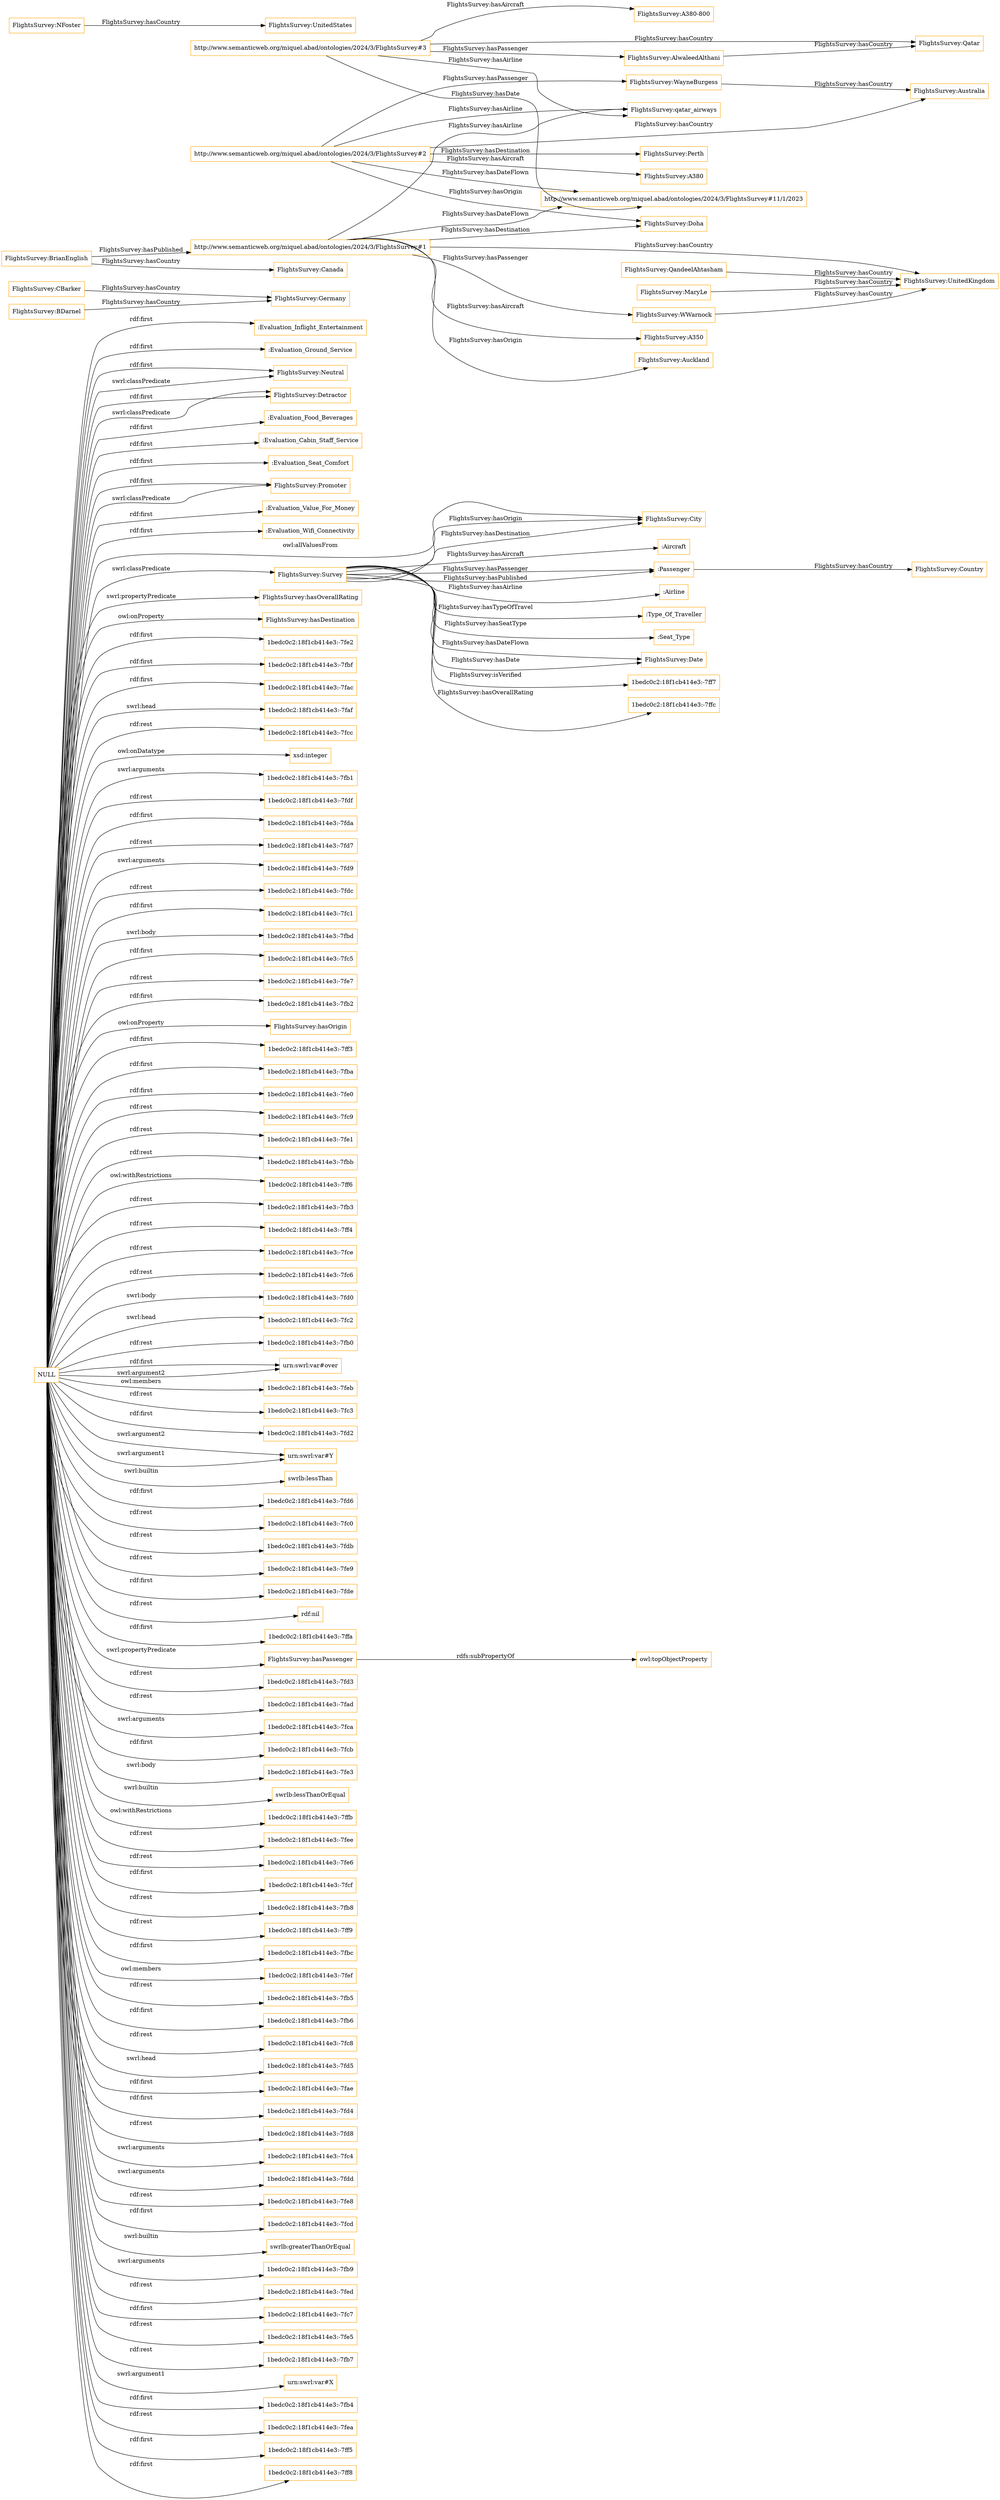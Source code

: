 digraph ar2dtool_diagram { 
rankdir=LR;
size="1501"
node [shape = rectangle, color="orange"]; ":Evaluation_Inflight_Entertainment" ":Evaluation_Ground_Service" "FlightsSurvey:Neutral" "FlightsSurvey:Detractor" ":Evaluation_Food_Beverages" ":Evaluation_Cabin_Staff_Service" ":Aircraft" ":Evaluation_Seat_Comfort" ":Passenger" "FlightsSurvey:Promoter" ":Evaluation_Value_For_Money" ":Airline" ":Type_Of_Traveller" "FlightsSurvey:Country" ":Evaluation_Wifi_Connectivity" "FlightsSurvey:City" ":Seat_Type" "FlightsSurvey:Date" "FlightsSurvey:Survey" ; /*classes style*/
	"NULL" -> "FlightsSurvey:hasOverallRating" [ label = "swrl:propertyPredicate" ];
	"NULL" -> "FlightsSurvey:hasDestination" [ label = "owl:onProperty" ];
	"NULL" -> "1bedc0c2:18f1cb414e3:-7fe2" [ label = "rdf:first" ];
	"NULL" -> "1bedc0c2:18f1cb414e3:-7fbf" [ label = "rdf:first" ];
	"NULL" -> "1bedc0c2:18f1cb414e3:-7fac" [ label = "rdf:first" ];
	"NULL" -> "1bedc0c2:18f1cb414e3:-7faf" [ label = "swrl:head" ];
	"NULL" -> "1bedc0c2:18f1cb414e3:-7fcc" [ label = "rdf:rest" ];
	"NULL" -> "xsd:integer" [ label = "owl:onDatatype" ];
	"NULL" -> "1bedc0c2:18f1cb414e3:-7fb1" [ label = "swrl:arguments" ];
	"NULL" -> "1bedc0c2:18f1cb414e3:-7fdf" [ label = "rdf:rest" ];
	"NULL" -> "1bedc0c2:18f1cb414e3:-7fda" [ label = "rdf:first" ];
	"NULL" -> "1bedc0c2:18f1cb414e3:-7fd7" [ label = "rdf:rest" ];
	"NULL" -> "FlightsSurvey:Promoter" [ label = "rdf:first" ];
	"NULL" -> "1bedc0c2:18f1cb414e3:-7fd9" [ label = "swrl:arguments" ];
	"NULL" -> "1bedc0c2:18f1cb414e3:-7fdc" [ label = "rdf:rest" ];
	"NULL" -> "1bedc0c2:18f1cb414e3:-7fc1" [ label = "rdf:first" ];
	"NULL" -> "1bedc0c2:18f1cb414e3:-7fbd" [ label = "swrl:body" ];
	"NULL" -> "1bedc0c2:18f1cb414e3:-7fc5" [ label = "rdf:first" ];
	"NULL" -> "1bedc0c2:18f1cb414e3:-7fe7" [ label = "rdf:rest" ];
	"NULL" -> "FlightsSurvey:Neutral" [ label = "rdf:first" ];
	"NULL" -> "1bedc0c2:18f1cb414e3:-7fb2" [ label = "rdf:first" ];
	"NULL" -> "FlightsSurvey:hasOrigin" [ label = "owl:onProperty" ];
	"NULL" -> "1bedc0c2:18f1cb414e3:-7ff3" [ label = "rdf:first" ];
	"NULL" -> "1bedc0c2:18f1cb414e3:-7fba" [ label = "rdf:first" ];
	"NULL" -> "1bedc0c2:18f1cb414e3:-7fe0" [ label = "rdf:first" ];
	"NULL" -> "1bedc0c2:18f1cb414e3:-7fc9" [ label = "rdf:rest" ];
	"NULL" -> "1bedc0c2:18f1cb414e3:-7fe1" [ label = "rdf:rest" ];
	"NULL" -> "1bedc0c2:18f1cb414e3:-7fbb" [ label = "rdf:rest" ];
	"NULL" -> "1bedc0c2:18f1cb414e3:-7ff6" [ label = "owl:withRestrictions" ];
	"NULL" -> "1bedc0c2:18f1cb414e3:-7fb3" [ label = "rdf:rest" ];
	"NULL" -> ":Evaluation_Food_Beverages" [ label = "rdf:first" ];
	"NULL" -> "1bedc0c2:18f1cb414e3:-7ff4" [ label = "rdf:rest" ];
	"NULL" -> "1bedc0c2:18f1cb414e3:-7fce" [ label = "rdf:rest" ];
	"NULL" -> "1bedc0c2:18f1cb414e3:-7fc6" [ label = "rdf:rest" ];
	"NULL" -> "1bedc0c2:18f1cb414e3:-7fd0" [ label = "swrl:body" ];
	"NULL" -> ":Evaluation_Value_For_Money" [ label = "rdf:first" ];
	"NULL" -> "1bedc0c2:18f1cb414e3:-7fc2" [ label = "swrl:head" ];
	"NULL" -> "1bedc0c2:18f1cb414e3:-7fb0" [ label = "rdf:rest" ];
	"NULL" -> "urn:swrl:var#over" [ label = "rdf:first" ];
	"NULL" -> "1bedc0c2:18f1cb414e3:-7feb" [ label = "owl:members" ];
	"NULL" -> "1bedc0c2:18f1cb414e3:-7fc3" [ label = "rdf:rest" ];
	"NULL" -> "FlightsSurvey:Neutral" [ label = "swrl:classPredicate" ];
	"NULL" -> "1bedc0c2:18f1cb414e3:-7fd2" [ label = "rdf:first" ];
	"NULL" -> "urn:swrl:var#Y" [ label = "swrl:argument2" ];
	"NULL" -> "swrlb:lessThan" [ label = "swrl:builtin" ];
	"NULL" -> "1bedc0c2:18f1cb414e3:-7fd6" [ label = "rdf:first" ];
	"NULL" -> ":Evaluation_Inflight_Entertainment" [ label = "rdf:first" ];
	"NULL" -> "1bedc0c2:18f1cb414e3:-7fc0" [ label = "rdf:rest" ];
	"NULL" -> "1bedc0c2:18f1cb414e3:-7fdb" [ label = "rdf:rest" ];
	"NULL" -> "1bedc0c2:18f1cb414e3:-7fe9" [ label = "rdf:rest" ];
	"NULL" -> "1bedc0c2:18f1cb414e3:-7fde" [ label = "rdf:first" ];
	"NULL" -> "rdf:nil" [ label = "rdf:rest" ];
	"NULL" -> "1bedc0c2:18f1cb414e3:-7ffa" [ label = "rdf:first" ];
	"NULL" -> "FlightsSurvey:hasPassenger" [ label = "swrl:propertyPredicate" ];
	"NULL" -> "1bedc0c2:18f1cb414e3:-7fd3" [ label = "rdf:rest" ];
	"NULL" -> "1bedc0c2:18f1cb414e3:-7fad" [ label = "rdf:rest" ];
	"NULL" -> "1bedc0c2:18f1cb414e3:-7fca" [ label = "swrl:arguments" ];
	"NULL" -> "1bedc0c2:18f1cb414e3:-7fcb" [ label = "rdf:first" ];
	"NULL" -> "1bedc0c2:18f1cb414e3:-7fe3" [ label = "swrl:body" ];
	"NULL" -> "swrlb:lessThanOrEqual" [ label = "swrl:builtin" ];
	"NULL" -> "1bedc0c2:18f1cb414e3:-7ffb" [ label = "owl:withRestrictions" ];
	"NULL" -> "1bedc0c2:18f1cb414e3:-7fee" [ label = "rdf:rest" ];
	"NULL" -> "1bedc0c2:18f1cb414e3:-7fe6" [ label = "rdf:rest" ];
	"NULL" -> "1bedc0c2:18f1cb414e3:-7fcf" [ label = "rdf:first" ];
	"NULL" -> "1bedc0c2:18f1cb414e3:-7fb8" [ label = "rdf:rest" ];
	"NULL" -> "FlightsSurvey:Detractor" [ label = "rdf:first" ];
	"NULL" -> "1bedc0c2:18f1cb414e3:-7ff9" [ label = "rdf:rest" ];
	"NULL" -> "1bedc0c2:18f1cb414e3:-7fbc" [ label = "rdf:first" ];
	"NULL" -> "urn:swrl:var#Y" [ label = "swrl:argument1" ];
	"NULL" -> "1bedc0c2:18f1cb414e3:-7fef" [ label = "owl:members" ];
	"NULL" -> "1bedc0c2:18f1cb414e3:-7fb5" [ label = "rdf:rest" ];
	"NULL" -> "urn:swrl:var#over" [ label = "swrl:argument2" ];
	"NULL" -> "1bedc0c2:18f1cb414e3:-7fb6" [ label = "rdf:first" ];
	"NULL" -> ":Evaluation_Cabin_Staff_Service" [ label = "rdf:first" ];
	"NULL" -> "FlightsSurvey:Survey" [ label = "swrl:classPredicate" ];
	"NULL" -> "1bedc0c2:18f1cb414e3:-7fc8" [ label = "rdf:rest" ];
	"NULL" -> "1bedc0c2:18f1cb414e3:-7fd5" [ label = "swrl:head" ];
	"NULL" -> ":Evaluation_Wifi_Connectivity" [ label = "rdf:first" ];
	"NULL" -> "1bedc0c2:18f1cb414e3:-7fae" [ label = "rdf:first" ];
	"NULL" -> "1bedc0c2:18f1cb414e3:-7fd4" [ label = "rdf:first" ];
	"NULL" -> "1bedc0c2:18f1cb414e3:-7fd8" [ label = "rdf:rest" ];
	"NULL" -> "1bedc0c2:18f1cb414e3:-7fc4" [ label = "swrl:arguments" ];
	"NULL" -> "FlightsSurvey:City" [ label = "owl:allValuesFrom" ];
	"NULL" -> "1bedc0c2:18f1cb414e3:-7fdd" [ label = "swrl:arguments" ];
	"NULL" -> "1bedc0c2:18f1cb414e3:-7fe8" [ label = "rdf:rest" ];
	"NULL" -> "1bedc0c2:18f1cb414e3:-7fcd" [ label = "rdf:first" ];
	"NULL" -> "swrlb:greaterThanOrEqual" [ label = "swrl:builtin" ];
	"NULL" -> "1bedc0c2:18f1cb414e3:-7fb9" [ label = "swrl:arguments" ];
	"NULL" -> "FlightsSurvey:Promoter" [ label = "swrl:classPredicate" ];
	"NULL" -> "1bedc0c2:18f1cb414e3:-7fed" [ label = "rdf:rest" ];
	"NULL" -> "1bedc0c2:18f1cb414e3:-7fc7" [ label = "rdf:first" ];
	"NULL" -> "1bedc0c2:18f1cb414e3:-7fe5" [ label = "rdf:rest" ];
	"NULL" -> "1bedc0c2:18f1cb414e3:-7fb7" [ label = "rdf:rest" ];
	"NULL" -> "urn:swrl:var#X" [ label = "swrl:argument1" ];
	"NULL" -> ":Evaluation_Ground_Service" [ label = "rdf:first" ];
	"NULL" -> "1bedc0c2:18f1cb414e3:-7fb4" [ label = "rdf:first" ];
	"NULL" -> ":Evaluation_Seat_Comfort" [ label = "rdf:first" ];
	"NULL" -> "1bedc0c2:18f1cb414e3:-7fea" [ label = "rdf:rest" ];
	"NULL" -> "1bedc0c2:18f1cb414e3:-7ff5" [ label = "rdf:first" ];
	"NULL" -> "1bedc0c2:18f1cb414e3:-7ff8" [ label = "rdf:first" ];
	"NULL" -> "FlightsSurvey:Detractor" [ label = "swrl:classPredicate" ];
	"FlightsSurvey:CBarker" -> "FlightsSurvey:Germany" [ label = "FlightsSurvey:hasCountry" ];
	"FlightsSurvey:hasPassenger" -> "owl:topObjectProperty" [ label = "rdfs:subPropertyOf" ];
	"FlightsSurvey:MaryLe" -> "FlightsSurvey:UnitedKingdom" [ label = "FlightsSurvey:hasCountry" ];
	"FlightsSurvey:BrianEnglish" -> "http://www.semanticweb.org/miquel.abad/ontologies/2024/3/FlightsSurvey#1" [ label = "FlightsSurvey:hasPublished" ];
	"FlightsSurvey:BrianEnglish" -> "FlightsSurvey:Canada" [ label = "FlightsSurvey:hasCountry" ];
	"FlightsSurvey:WayneBurgess" -> "FlightsSurvey:Australia" [ label = "FlightsSurvey:hasCountry" ];
	"FlightsSurvey:QandeelAhtasham" -> "FlightsSurvey:UnitedKingdom" [ label = "FlightsSurvey:hasCountry" ];
	"http://www.semanticweb.org/miquel.abad/ontologies/2024/3/FlightsSurvey#3" -> "FlightsSurvey:AlwaleedAlthani" [ label = "FlightsSurvey:hasPassenger" ];
	"http://www.semanticweb.org/miquel.abad/ontologies/2024/3/FlightsSurvey#3" -> "http://www.semanticweb.org/miquel.abad/ontologies/2024/3/FlightsSurvey#11/1/2023" [ label = "FlightsSurvey:hasDate" ];
	"http://www.semanticweb.org/miquel.abad/ontologies/2024/3/FlightsSurvey#3" -> "FlightsSurvey:Qatar" [ label = "FlightsSurvey:hasCountry" ];
	"http://www.semanticweb.org/miquel.abad/ontologies/2024/3/FlightsSurvey#3" -> "FlightsSurvey:qatar_airways" [ label = "FlightsSurvey:hasAirline" ];
	"http://www.semanticweb.org/miquel.abad/ontologies/2024/3/FlightsSurvey#3" -> "FlightsSurvey:A380-800" [ label = "FlightsSurvey:hasAircraft" ];
	"FlightsSurvey:BDarnel" -> "FlightsSurvey:Germany" [ label = "FlightsSurvey:hasCountry" ];
	"FlightsSurvey:WWarnock" -> "FlightsSurvey:UnitedKingdom" [ label = "FlightsSurvey:hasCountry" ];
	"http://www.semanticweb.org/miquel.abad/ontologies/2024/3/FlightsSurvey#2" -> "FlightsSurvey:qatar_airways" [ label = "FlightsSurvey:hasAirline" ];
	"http://www.semanticweb.org/miquel.abad/ontologies/2024/3/FlightsSurvey#2" -> "FlightsSurvey:A380" [ label = "FlightsSurvey:hasAircraft" ];
	"http://www.semanticweb.org/miquel.abad/ontologies/2024/3/FlightsSurvey#2" -> "FlightsSurvey:Perth" [ label = "FlightsSurvey:hasDestination" ];
	"http://www.semanticweb.org/miquel.abad/ontologies/2024/3/FlightsSurvey#2" -> "http://www.semanticweb.org/miquel.abad/ontologies/2024/3/FlightsSurvey#11/1/2023" [ label = "FlightsSurvey:hasDateFlown" ];
	"http://www.semanticweb.org/miquel.abad/ontologies/2024/3/FlightsSurvey#2" -> "FlightsSurvey:Doha" [ label = "FlightsSurvey:hasOrigin" ];
	"http://www.semanticweb.org/miquel.abad/ontologies/2024/3/FlightsSurvey#2" -> "FlightsSurvey:WayneBurgess" [ label = "FlightsSurvey:hasPassenger" ];
	"http://www.semanticweb.org/miquel.abad/ontologies/2024/3/FlightsSurvey#2" -> "FlightsSurvey:Australia" [ label = "FlightsSurvey:hasCountry" ];
	"FlightsSurvey:AlwaleedAlthani" -> "FlightsSurvey:Qatar" [ label = "FlightsSurvey:hasCountry" ];
	"FlightsSurvey:NFoster" -> "FlightsSurvey:UnitedStates" [ label = "FlightsSurvey:hasCountry" ];
	"http://www.semanticweb.org/miquel.abad/ontologies/2024/3/FlightsSurvey#1" -> "FlightsSurvey:qatar_airways" [ label = "FlightsSurvey:hasAirline" ];
	"http://www.semanticweb.org/miquel.abad/ontologies/2024/3/FlightsSurvey#1" -> "FlightsSurvey:WWarnock" [ label = "FlightsSurvey:hasPassenger" ];
	"http://www.semanticweb.org/miquel.abad/ontologies/2024/3/FlightsSurvey#1" -> "FlightsSurvey:Doha" [ label = "FlightsSurvey:hasDestination" ];
	"http://www.semanticweb.org/miquel.abad/ontologies/2024/3/FlightsSurvey#1" -> "http://www.semanticweb.org/miquel.abad/ontologies/2024/3/FlightsSurvey#11/1/2023" [ label = "FlightsSurvey:hasDateFlown" ];
	"http://www.semanticweb.org/miquel.abad/ontologies/2024/3/FlightsSurvey#1" -> "FlightsSurvey:A350" [ label = "FlightsSurvey:hasAircraft" ];
	"http://www.semanticweb.org/miquel.abad/ontologies/2024/3/FlightsSurvey#1" -> "FlightsSurvey:Auckland" [ label = "FlightsSurvey:hasOrigin" ];
	"http://www.semanticweb.org/miquel.abad/ontologies/2024/3/FlightsSurvey#1" -> "FlightsSurvey:UnitedKingdom" [ label = "FlightsSurvey:hasCountry" ];
	"FlightsSurvey:Survey" -> "FlightsSurvey:Date" [ label = "FlightsSurvey:hasDateFlown" ];
	"FlightsSurvey:Survey" -> ":Passenger" [ label = "FlightsSurvey:hasPassenger" ];
	"FlightsSurvey:Survey" -> "FlightsSurvey:Date" [ label = "FlightsSurvey:hasDate" ];
	"FlightsSurvey:Survey" -> "FlightsSurvey:City" [ label = "FlightsSurvey:hasOrigin" ];
	"FlightsSurvey:Survey" -> ":Passenger" [ label = "FlightsSurvey:hasPublished" ];
	"FlightsSurvey:Survey" -> "FlightsSurvey:City" [ label = "FlightsSurvey:hasDestination" ];
	":Passenger" -> "FlightsSurvey:Country" [ label = "FlightsSurvey:hasCountry" ];
	"FlightsSurvey:Survey" -> ":Type_Of_Traveller" [ label = "FlightsSurvey:hasTypeOfTravel" ];
	"FlightsSurvey:Survey" -> ":Airline" [ label = "FlightsSurvey:hasAirline" ];
	"FlightsSurvey:Survey" -> "1bedc0c2:18f1cb414e3:-7ff7" [ label = "FlightsSurvey:isVerified" ];
	"FlightsSurvey:Survey" -> ":Aircraft" [ label = "FlightsSurvey:hasAircraft" ];
	"FlightsSurvey:Survey" -> "1bedc0c2:18f1cb414e3:-7ffc" [ label = "FlightsSurvey:hasOverallRating" ];
	"FlightsSurvey:Survey" -> ":Seat_Type" [ label = "FlightsSurvey:hasSeatType" ];

}
